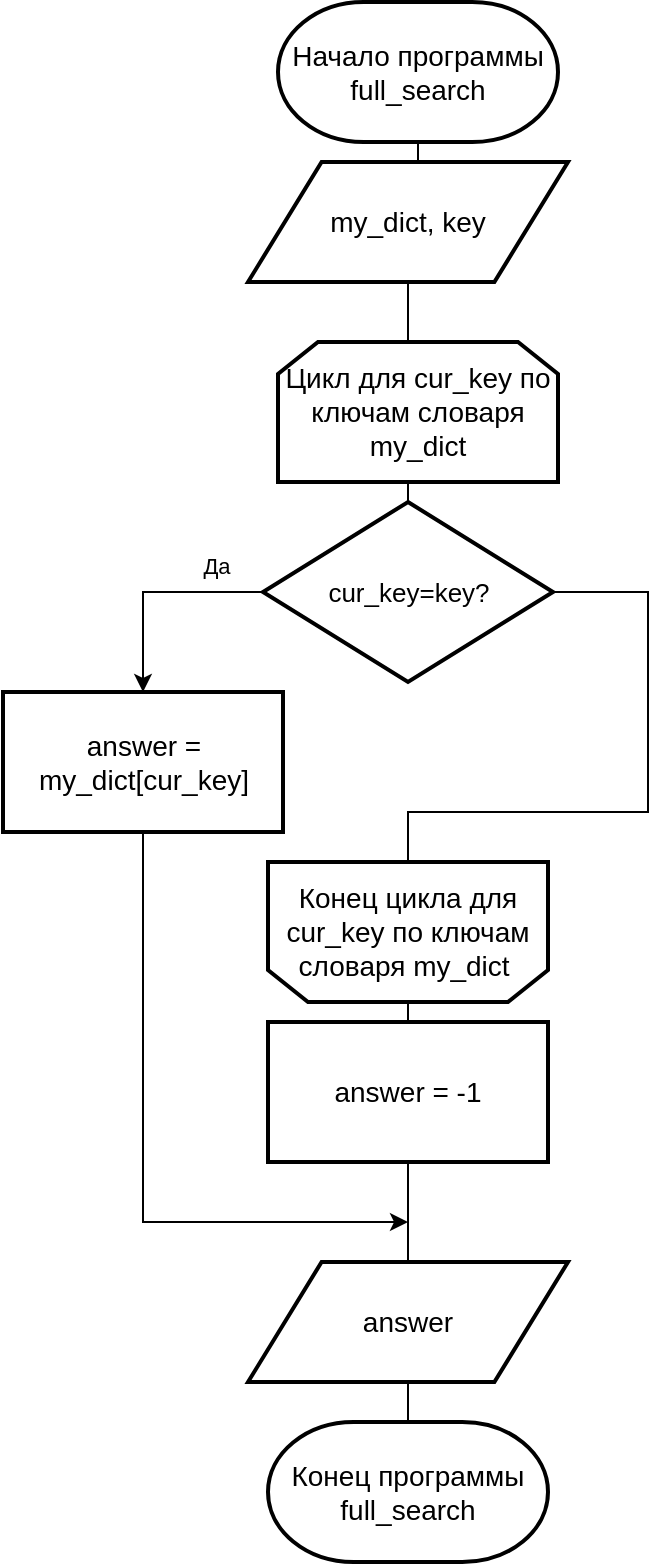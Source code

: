 <mxfile version="13.9.9" type="device"><diagram id="C5RBs43oDa-KdzZeNtuy" name="Page-1"><mxGraphModel dx="673" dy="920" grid="1" gridSize="10" guides="1" tooltips="1" connect="1" arrows="1" fold="1" page="1" pageScale="1" pageWidth="827" pageHeight="1169" math="0" shadow="0"><root><mxCell id="WIyWlLk6GJQsqaUBKTNV-0"/><mxCell id="WIyWlLk6GJQsqaUBKTNV-1" parent="WIyWlLk6GJQsqaUBKTNV-0"/><mxCell id="I8TI-Px6lT1pkaeEl3iP-8" style="edgeStyle=orthogonalEdgeStyle;rounded=0;orthogonalLoop=1;jettySize=auto;html=1;exitX=0.5;exitY=1;exitDx=0;exitDy=0;entryX=0.5;entryY=0;entryDx=0;entryDy=0;endArrow=none;endFill=0;" parent="WIyWlLk6GJQsqaUBKTNV-1" target="yal_QzFPyfY-GriAi3yg-15" edge="1"><mxGeometry relative="1" as="geometry"><mxPoint x="870" y="260" as="sourcePoint"/></mxGeometry></mxCell><mxCell id="yal_QzFPyfY-GriAi3yg-4" style="edgeStyle=orthogonalEdgeStyle;rounded=0;orthogonalLoop=1;jettySize=auto;html=1;exitX=0.5;exitY=0;exitDx=0;exitDy=0;exitPerimeter=0;entryX=0.5;entryY=1;entryDx=0;entryDy=0;entryPerimeter=0;endArrow=none;endFill=0;" parent="WIyWlLk6GJQsqaUBKTNV-1" target="JPrhd-5eOgPDo48qGL33-0" edge="1" source="KI6t1zhLUABQhlnHe4h6-0"><mxGeometry relative="1" as="geometry"><mxPoint x="870" y="250" as="sourcePoint"/><mxPoint x="870" y="60" as="targetPoint"/></mxGeometry></mxCell><mxCell id="1mhITmf9AZdk3Hxi34PB-5" style="edgeStyle=orthogonalEdgeStyle;rounded=0;orthogonalLoop=1;jettySize=auto;html=1;exitX=0.5;exitY=0;exitDx=0;exitDy=0;exitPerimeter=0;entryX=0.5;entryY=1;entryDx=0;entryDy=0;entryPerimeter=0;endArrow=none;endFill=0;" parent="WIyWlLk6GJQsqaUBKTNV-1" source="JPrhd-5eOgPDo48qGL33-0" target="_blK2kj-LV2LUoSYWWXs-2" edge="1"><mxGeometry relative="1" as="geometry"><mxPoint x="870" y="360" as="sourcePoint"/></mxGeometry></mxCell><mxCell id="WdZP0otw79XUUpHIpCqY-11" value="Конец программы full_search" style="strokeWidth=2;html=1;shape=mxgraph.flowchart.terminator;whiteSpace=wrap;fontSize=14;" parent="WIyWlLk6GJQsqaUBKTNV-1" vertex="1"><mxGeometry x="800" y="730" width="140" height="70" as="geometry"/></mxCell><mxCell id="_blK2kj-LV2LUoSYWWXs-2" value="&lt;font style=&quot;font-size: 14px&quot;&gt;Начало программы full_search&lt;br&gt;&lt;/font&gt;" style="strokeWidth=2;html=1;shape=mxgraph.flowchart.terminator;whiteSpace=wrap;fontSize=14;fontFamily=Helvetica;" parent="WIyWlLk6GJQsqaUBKTNV-1" vertex="1"><mxGeometry x="805" y="20" width="140" height="70" as="geometry"/></mxCell><mxCell id="_blK2kj-LV2LUoSYWWXs-17" style="edgeStyle=orthogonalEdgeStyle;rounded=0;orthogonalLoop=1;jettySize=auto;html=1;exitX=0.5;exitY=1;exitDx=0;exitDy=0;exitPerimeter=0;entryX=0.5;entryY=1;entryDx=0;entryDy=0;endArrow=none;endFill=0;" parent="WIyWlLk6GJQsqaUBKTNV-1" edge="1"><mxGeometry relative="1" as="geometry"><mxPoint x="875" y="725" as="sourcePoint"/><mxPoint x="875" y="725" as="targetPoint"/></mxGeometry></mxCell><mxCell id="JPrhd-5eOgPDo48qGL33-0" value="&lt;span style=&quot;font-size: 14px&quot;&gt;my_dict, key&lt;/span&gt;" style="shape=parallelogram;html=1;strokeWidth=2;perimeter=parallelogramPerimeter;whiteSpace=wrap;rounded=0;arcSize=12;size=0.23;fontSize=13;" parent="WIyWlLk6GJQsqaUBKTNV-1" vertex="1"><mxGeometry x="790" y="100" width="160" height="60" as="geometry"/></mxCell><mxCell id="yal_QzFPyfY-GriAi3yg-13" style="edgeStyle=orthogonalEdgeStyle;rounded=0;orthogonalLoop=1;jettySize=auto;html=1;entryX=0.5;entryY=0;entryDx=0;entryDy=0;exitX=0;exitY=0.5;exitDx=0;exitDy=0;" parent="WIyWlLk6GJQsqaUBKTNV-1" source="yal_QzFPyfY-GriAi3yg-15" target="yal_QzFPyfY-GriAi3yg-16" edge="1"><mxGeometry relative="1" as="geometry"><mxPoint x="775" y="420" as="targetPoint"/><mxPoint x="637.5" y="395" as="sourcePoint"/></mxGeometry></mxCell><mxCell id="yal_QzFPyfY-GriAi3yg-14" value="Да" style="edgeLabel;html=1;align=center;verticalAlign=middle;resizable=0;points=[];" parent="yal_QzFPyfY-GriAi3yg-13" vertex="1" connectable="0"><mxGeometry x="-0.769" y="1" relative="1" as="geometry"><mxPoint x="-11.5" y="-14" as="offset"/></mxGeometry></mxCell><mxCell id="I8TI-Px6lT1pkaeEl3iP-6" style="edgeStyle=orthogonalEdgeStyle;rounded=0;orthogonalLoop=1;jettySize=auto;html=1;exitX=1;exitY=0.5;exitDx=0;exitDy=0;entryX=0.5;entryY=1;entryDx=0;entryDy=0;endArrow=none;endFill=0;" parent="WIyWlLk6GJQsqaUBKTNV-1" source="yal_QzFPyfY-GriAi3yg-15" edge="1"><mxGeometry relative="1" as="geometry"><mxPoint x="870" y="490" as="targetPoint"/><Array as="points"><mxPoint x="990" y="315"/><mxPoint x="990" y="425"/><mxPoint x="870" y="425"/></Array></mxGeometry></mxCell><mxCell id="yal_QzFPyfY-GriAi3yg-15" value="cur_key=key?" style="rhombus;whiteSpace=wrap;html=1;strokeWidth=2;fontSize=13;" parent="WIyWlLk6GJQsqaUBKTNV-1" vertex="1"><mxGeometry x="797.5" y="270" width="145" height="90" as="geometry"/></mxCell><mxCell id="I8TI-Px6lT1pkaeEl3iP-7" style="edgeStyle=orthogonalEdgeStyle;rounded=0;orthogonalLoop=1;jettySize=auto;html=1;exitX=0.5;exitY=1;exitDx=0;exitDy=0;" parent="WIyWlLk6GJQsqaUBKTNV-1" source="yal_QzFPyfY-GriAi3yg-16" edge="1"><mxGeometry relative="1" as="geometry"><mxPoint x="870" y="630" as="targetPoint"/><Array as="points"><mxPoint x="738" y="630"/><mxPoint x="870" y="630"/></Array></mxGeometry></mxCell><mxCell id="yal_QzFPyfY-GriAi3yg-16" value="answer = my_dict[cur_key]" style="rounded=0;whiteSpace=wrap;html=1;strokeWidth=2;fontSize=14;" parent="WIyWlLk6GJQsqaUBKTNV-1" vertex="1"><mxGeometry x="667.5" y="365" width="140" height="70" as="geometry"/></mxCell><mxCell id="yal_QzFPyfY-GriAi3yg-35" style="edgeStyle=orthogonalEdgeStyle;rounded=0;orthogonalLoop=1;jettySize=auto;html=1;exitX=0.5;exitY=1;exitDx=0;exitDy=0;endArrow=none;endFill=0;" parent="WIyWlLk6GJQsqaUBKTNV-1" source="yal_QzFPyfY-GriAi3yg-17" target="WdZP0otw79XUUpHIpCqY-11" edge="1"><mxGeometry relative="1" as="geometry"/></mxCell><mxCell id="yal_QzFPyfY-GriAi3yg-17" value="&lt;span style=&quot;font-size: 14px&quot;&gt;answer&lt;br&gt;&lt;/span&gt;" style="shape=parallelogram;html=1;strokeWidth=2;perimeter=parallelogramPerimeter;whiteSpace=wrap;rounded=0;arcSize=12;size=0.23;fontSize=13;" parent="WIyWlLk6GJQsqaUBKTNV-1" vertex="1"><mxGeometry x="790" y="650" width="160" height="60" as="geometry"/></mxCell><mxCell id="I8TI-Px6lT1pkaeEl3iP-9" style="edgeStyle=orthogonalEdgeStyle;rounded=0;orthogonalLoop=1;jettySize=auto;html=1;exitX=0.5;exitY=0;exitDx=0;exitDy=0;entryX=0.5;entryY=0;entryDx=0;entryDy=0;endArrow=none;endFill=0;" parent="WIyWlLk6GJQsqaUBKTNV-1" source="I8TI-Px6lT1pkaeEl3iP-12" target="yal_QzFPyfY-GriAi3yg-17" edge="1"><mxGeometry relative="1" as="geometry"><mxPoint x="870" y="580" as="sourcePoint"/></mxGeometry></mxCell><mxCell id="I8TI-Px6lT1pkaeEl3iP-10" style="edgeStyle=orthogonalEdgeStyle;rounded=0;orthogonalLoop=1;jettySize=auto;html=1;exitX=0.5;exitY=1;exitDx=0;exitDy=0;exitPerimeter=0;endArrow=none;endFill=0;" parent="WIyWlLk6GJQsqaUBKTNV-1" source="WdZP0otw79XUUpHIpCqY-11" target="WdZP0otw79XUUpHIpCqY-11" edge="1"><mxGeometry relative="1" as="geometry"/></mxCell><mxCell id="I8TI-Px6lT1pkaeEl3iP-12" value="&lt;span style=&quot;font-size: 14px&quot;&gt;Конец ц&lt;/span&gt;&lt;span style=&quot;font-size: 14px&quot;&gt;икла для cur_key по ключам словаря my_dict&amp;nbsp;&lt;/span&gt;&lt;span style=&quot;font-size: 14px&quot;&gt;&lt;br&gt;&lt;/span&gt;" style="shape=loopLimit;whiteSpace=wrap;html=1;strokeWidth=2;direction=west;" parent="WIyWlLk6GJQsqaUBKTNV-1" vertex="1"><mxGeometry x="800" y="450" width="140" height="70" as="geometry"/></mxCell><mxCell id="KI6t1zhLUABQhlnHe4h6-0" value="&lt;span style=&quot;font-size: 14px&quot;&gt;Цикл для cur_key по ключам словаря my_dict&lt;/span&gt;" style="shape=loopLimit;whiteSpace=wrap;html=1;strokeWidth=2;" parent="WIyWlLk6GJQsqaUBKTNV-1" vertex="1"><mxGeometry x="805" y="190" width="140" height="70" as="geometry"/></mxCell><mxCell id="WbGhr0UqP7US_2FTHwGV-1" value="answer = -1" style="rounded=0;whiteSpace=wrap;html=1;strokeWidth=2;fontSize=14;" vertex="1" parent="WIyWlLk6GJQsqaUBKTNV-1"><mxGeometry x="800" y="530" width="140" height="70" as="geometry"/></mxCell></root></mxGraphModel></diagram></mxfile>